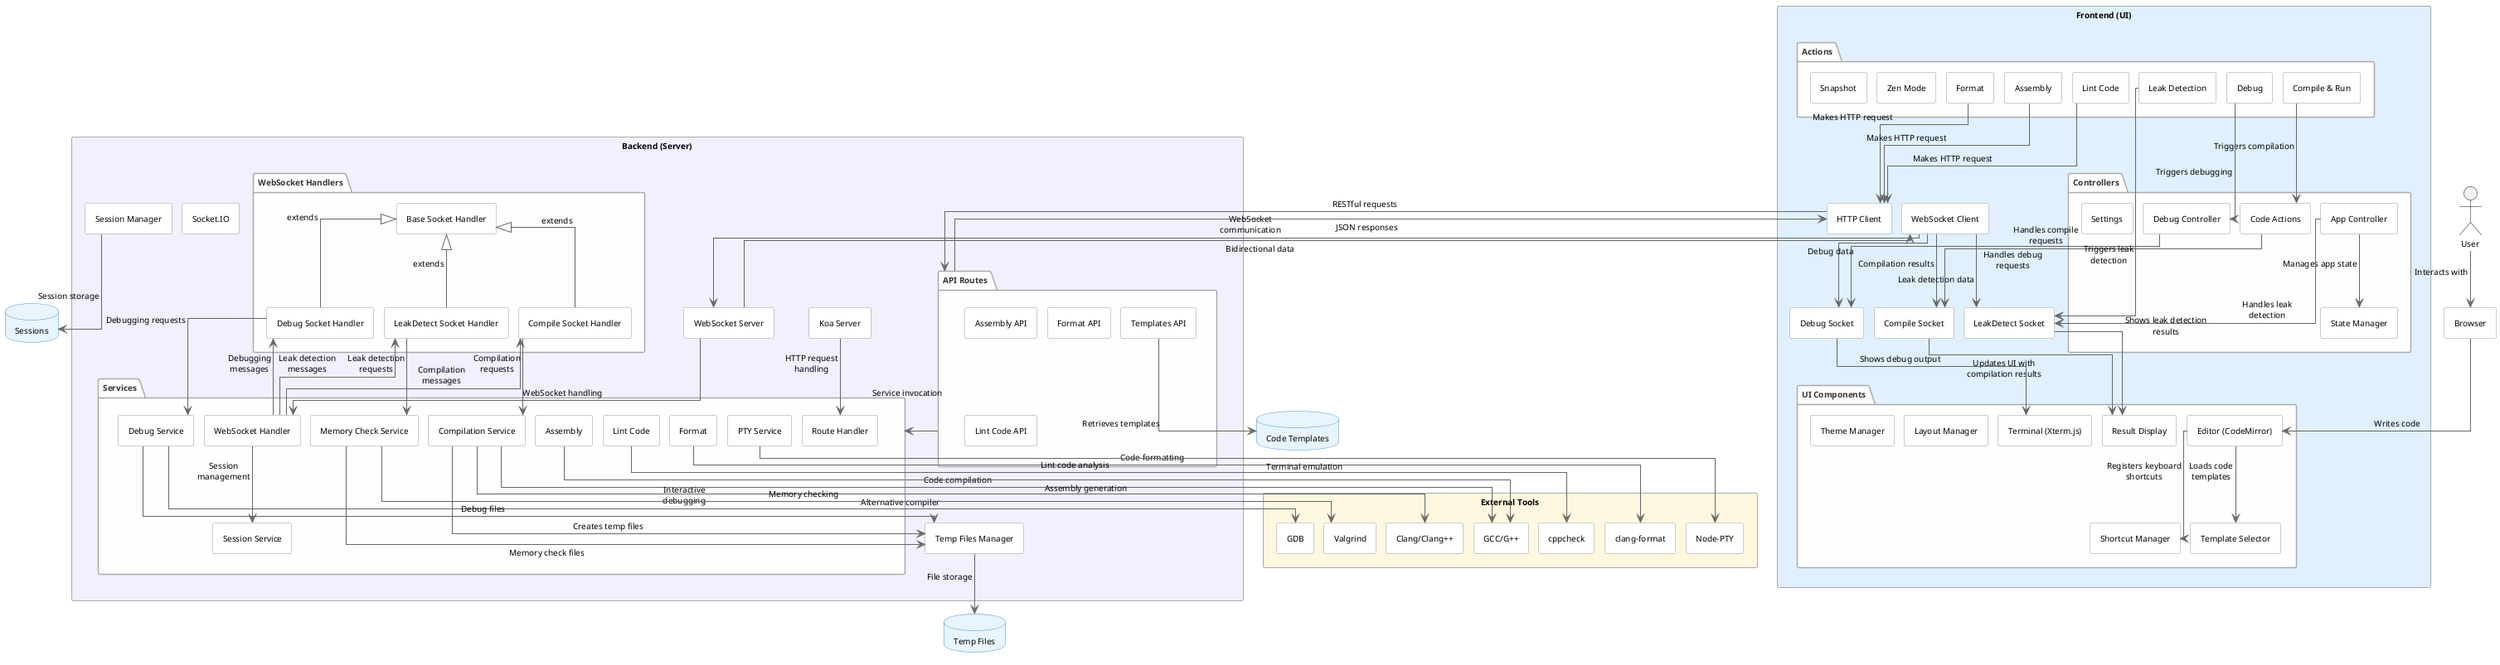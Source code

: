@startuml Architecture

' Layout configuration
skinparam backgroundColor white
skinparam shadowing false
skinparam nodesep 12
skinparam ranksep 18
skinparam padding 2
skinparam defaultFontName Arial
skinparam defaultFontSize 10
skinparam componentStyle rectangle
skinparam linetype ortho
skinparam arrowColor #666666
skinparam maxMessageSize 100
skinparam wrapWidth 150
skinparam roundCorner 4

' Component styling
skinparam rectangle {
  BackgroundColor #F8F8F8
  BorderColor #CCCCCC
}

skinparam package {
  BackgroundColor #FEFEFE
  BorderColor #AAAAAA
  FontColor #333333
  FontStyle bold
}

skinparam component {
  BackgroundColor #FFFFFF
  BorderColor #999999
}

skinparam database {
  BackgroundColor #E8F4FF
  BorderColor #4A8FCC
}

' Main actors and components
actor "User" as User
component "Browser" as Browser

' Frontend UI layer - Enhanced to match project structure
rectangle "Frontend (UI)" #E0F0FF {
  ' Core UI components - Based on actual frontend/ts files
  package "UI Components" {
    component "Editor (CodeMirror)" as Editor
    component "Terminal (Xterm.js)" as Terminal
    component "Result Display" as Display
    component "Layout Manager" as LayoutMgr
    component "Theme Manager" as ThemesMgr
    component "Template Selector" as TemplateSelector
    component "Shortcut Manager" as ShortcutMgr
  }
  
  ' User actions - Based on handlers.ts
  package "Actions" {
    component "Compile & Run" as CompileAction
    component "Leak Detection" as LeakDetectAction
    component "Format" as FormatAction
    component "Lint Code" as LintCodeAction
    component "Assembly" as AssemblyAction
    component "Debug" as DebugAction
    component "Zen Mode" as ZenModeAction
    component "Snapshot" as SnapshotAction
  }
  
  ' Client-side controllers
  package "Controllers" {
    component "App Controller" as AppController
    component "Code Actions" as CodeActionsController
    component "Debug Controller" as DebugController
    component "Settings" as SettingsController
    component "State Manager" as StateManager
  }
  
  ' Communication layer - Based on actual socket files
  component "WebSocket Client" as WSClient
  component "Compile Socket" as CompileSocketMgr
  component "Debug Socket" as DebugSocketMgr
  component "LeakDetect Socket" as LeakDetectSocketMgr
  component "HTTP Client" as HTTPClient
}

' Backend layer - Enhanced to match project structure
rectangle "Backend (Server)" #F0F0FF {
  component "Koa Server" as Koa
  component "WebSocket Server" as WSServer
  component "Socket.IO" as SocketIO
  
  ' API Routes - Based on backend/src/routes
  package "API Routes" as ApiRoutes {
    component "Assembly API" as AssemblyAPI
    component "Format API" as FormatAPI
    component "Lint Code API" as LintCodeAPI
    component "Templates API" as TemplatesAPI
  }
  
  ' Services - Based on backend/src/utils and backend/src/ws
  package "Services" {
    component "Compilation Service" as CompileService
    component "WebSocket Handler" as WSHandler
    component "Route Handler" as RouteHandler
    component "Session Service" as SessionService
    component "Debug Service" as DebugService
    component "Memory Check Service" as MemcheckService
    component "Format" as FormatService
    component "Lint Code" as LintCodeService
    component "Assembly" as AssemblyService
    component "PTY Service" as PTYService
  }
  
  ' WebSocket Handlers
  package "WebSocket Handlers" {
    component "Base Socket Handler" as BaseSocketHandler
    component "Compile Socket Handler" as CompileSocketHandler
    component "Debug Socket Handler" as DebugSocketHandler
    component "LeakDetect Socket Handler" as LeakDetectHandler
  }
  
  component "Session Manager" as SessionMgr
  component "Temp Files Manager" as TempMgr
}

' External Tools - More accurately represented
rectangle "External Tools" #FFF8E0 {
  component "GCC/G++" as GCC
  component "Clang/Clang++" as Clang
  component "Valgrind" as Valgrind
  component "clang-format" as ClangFormat
  component "cppcheck" as Cppcheck
  component "GDB" as GDB
  component "Node-PTY" as NodePTY
}

' Databases and storage
database "Temp Files" as TempFiles
database "Sessions" as Sessions
database "Code Templates" as Templates

' Key relationships - Enhanced to show more accurate flows
' User interaction
User --> Browser : Interacts with
Browser --> Editor : Writes code

' Frontend key connections
AppController --> StateManager : Manages app state
CodeActionsController --> CompileSocketMgr : Handles compile requests
DebugController --> DebugSocketMgr : Handles debug requests
AppController --> LeakDetectSocketMgr : Handles leak detection
Editor --> ShortcutMgr : Registers keyboard shortcuts
Editor --> TemplateSelector : Loads code templates

' Action flows
CompileAction --> CodeActionsController : Triggers compilation
DebugAction --> DebugController : Triggers debugging
LeakDetectAction --> LeakDetectSocketMgr : Triggers leak detection
FormatAction --> HTTPClient : Makes HTTP request
LintCodeAction --> HTTPClient : Makes HTTP request
AssemblyAction --> HTTPClient : Makes HTTP request

' Frontend to backend
WSClient --> WSServer : WebSocket communication
WSServer --> WSClient : Bidirectional data
HTTPClient --> ApiRoutes : RESTful requests
ApiRoutes --> HTTPClient : JSON responses

' WebSocket specialized handlers
BaseSocketHandler <|-- CompileSocketHandler : extends
BaseSocketHandler <|-- DebugSocketHandler : extends
BaseSocketHandler <|-- LeakDetectHandler : extends

' Backend routing
Koa --> RouteHandler : HTTP request handling
WSServer --> WSHandler : WebSocket handling
WSHandler --> CompileSocketHandler : Compilation messages
WSHandler --> DebugSocketHandler : Debugging messages
WSHandler --> LeakDetectHandler : Leak detection messages
ApiRoutes --> Services : Service invocation
CompileSocketHandler --> CompileService : Compilation requests
DebugSocketHandler --> DebugService : Debugging requests
LeakDetectHandler --> MemcheckService : Leak detection requests
WSHandler --> SessionService : Session management

' Services to external tools
CompileService --> GCC : Code compilation
CompileService --> Clang : Alternative compiler
DebugService --> GDB : Interactive debugging
MemcheckService --> Valgrind : Memory checking
FormatService --> ClangFormat : Code formatting
LintCodeService --> Cppcheck : Lint code analysis
AssemblyService --> GCC : Assembly generation
PTYService --> NodePTY : Terminal emulation

' File and resource management
CompileService --> TempMgr : Creates temp files
DebugService --> TempMgr : Debug files
MemcheckService --> TempMgr : Memory check files
TempMgr --> TempFiles : File storage
SessionMgr --> Sessions : Session storage
TemplatesAPI --> Templates : Retrieves templates

' Results flow back to frontend
WSClient --> CompileSocketMgr : Compilation results
WSClient --> DebugSocketMgr : Debug data
WSClient --> LeakDetectSocketMgr : Leak detection data
CompileSocketMgr --> Display : Updates UI with compilation results
DebugSocketMgr --> Terminal : Shows debug output
LeakDetectSocketMgr --> Display : Shows leak detection results

@enduml